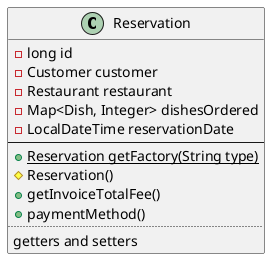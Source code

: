 @startuml Reservation
left to right direction
class Reservation {
  -long id
  -Customer customer
  -Restaurant restaurant
  -Map<Dish, Integer> dishesOrdered
  -LocalDateTime reservationDate
  --
  +Reservation {static} getFactory(String type)
  #Reservation()
  +getInvoiceTotalFee()
  +paymentMethod()
  ..
  getters and setters
}
@enduml
